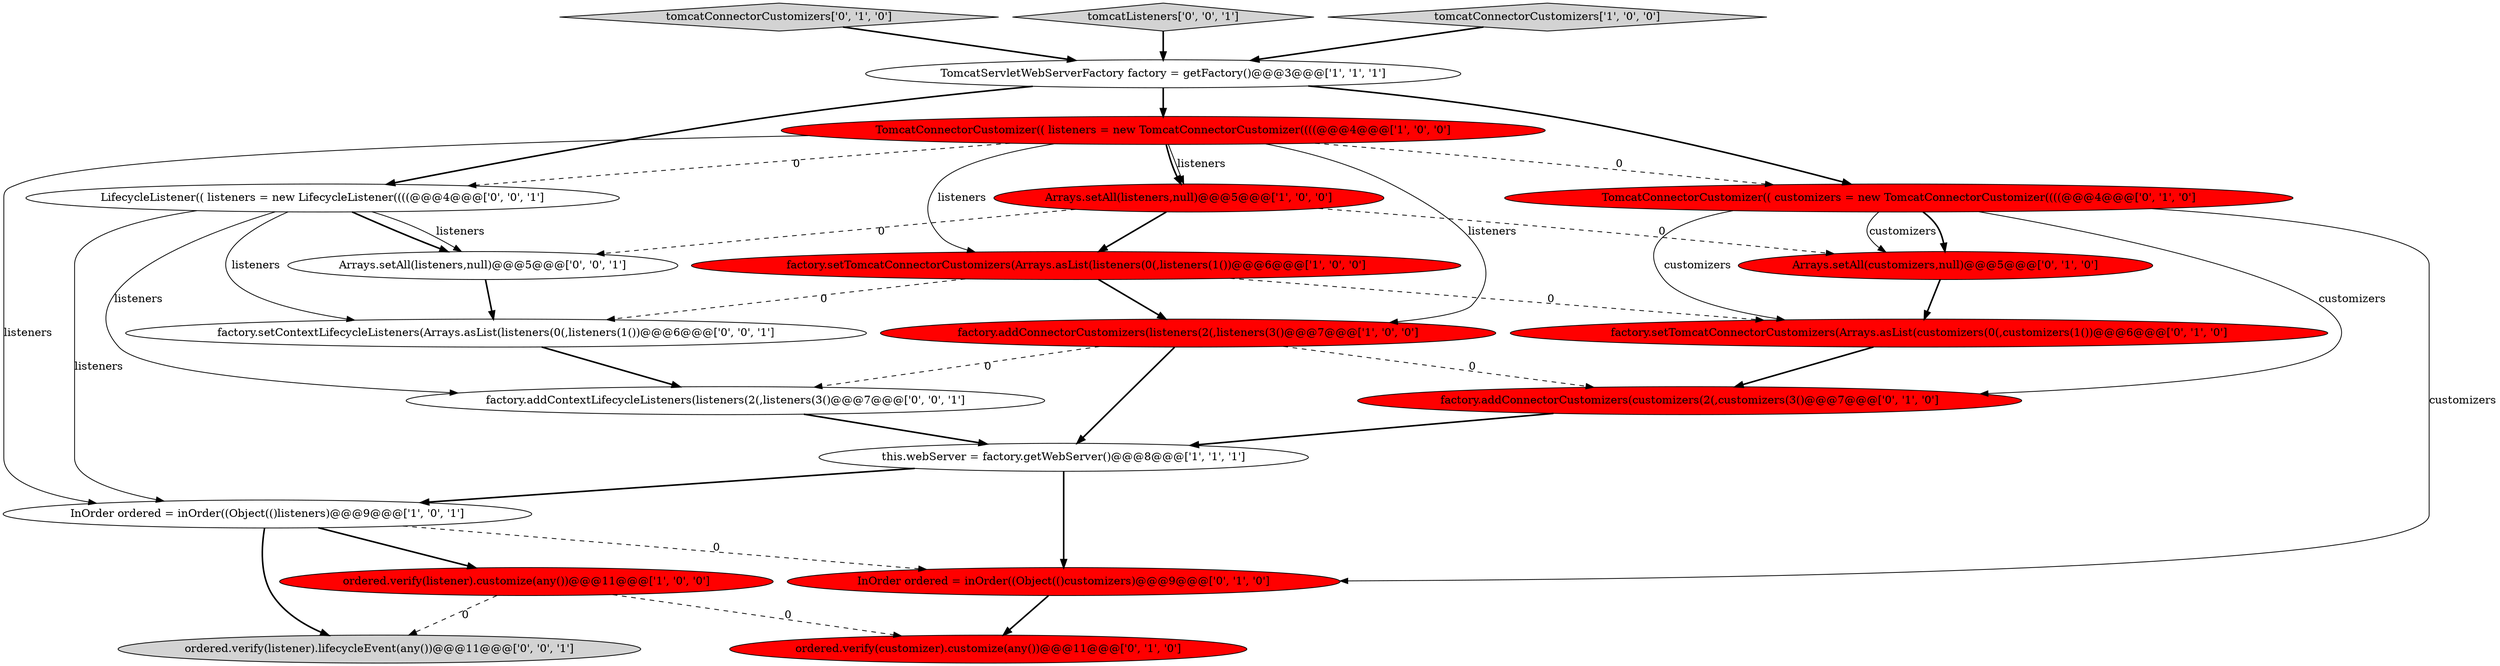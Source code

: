 digraph {
2 [style = filled, label = "Arrays.setAll(listeners,null)@@@5@@@['1', '0', '0']", fillcolor = red, shape = ellipse image = "AAA1AAABBB1BBB"];
14 [style = filled, label = "tomcatConnectorCustomizers['0', '1', '0']", fillcolor = lightgray, shape = diamond image = "AAA0AAABBB2BBB"];
6 [style = filled, label = "TomcatConnectorCustomizer(( listeners = new TomcatConnectorCustomizer((((@@@4@@@['1', '0', '0']", fillcolor = red, shape = ellipse image = "AAA1AAABBB1BBB"];
11 [style = filled, label = "factory.setTomcatConnectorCustomizers(Arrays.asList(customizers(0(,customizers(1())@@@6@@@['0', '1', '0']", fillcolor = red, shape = ellipse image = "AAA1AAABBB2BBB"];
19 [style = filled, label = "factory.setContextLifecycleListeners(Arrays.asList(listeners(0(,listeners(1())@@@6@@@['0', '0', '1']", fillcolor = white, shape = ellipse image = "AAA0AAABBB3BBB"];
8 [style = filled, label = "this.webServer = factory.getWebServer()@@@8@@@['1', '1', '1']", fillcolor = white, shape = ellipse image = "AAA0AAABBB1BBB"];
5 [style = filled, label = "InOrder ordered = inOrder((Object(()listeners)@@@9@@@['1', '0', '1']", fillcolor = white, shape = ellipse image = "AAA0AAABBB1BBB"];
0 [style = filled, label = "factory.addConnectorCustomizers(listeners(2(,listeners(3()@@@7@@@['1', '0', '0']", fillcolor = red, shape = ellipse image = "AAA1AAABBB1BBB"];
10 [style = filled, label = "ordered.verify(customizer).customize(any())@@@11@@@['0', '1', '0']", fillcolor = red, shape = ellipse image = "AAA1AAABBB2BBB"];
21 [style = filled, label = "tomcatListeners['0', '0', '1']", fillcolor = lightgray, shape = diamond image = "AAA0AAABBB3BBB"];
20 [style = filled, label = "Arrays.setAll(listeners,null)@@@5@@@['0', '0', '1']", fillcolor = white, shape = ellipse image = "AAA0AAABBB3BBB"];
7 [style = filled, label = "factory.setTomcatConnectorCustomizers(Arrays.asList(listeners(0(,listeners(1())@@@6@@@['1', '0', '0']", fillcolor = red, shape = ellipse image = "AAA1AAABBB1BBB"];
16 [style = filled, label = "factory.addContextLifecycleListeners(listeners(2(,listeners(3()@@@7@@@['0', '0', '1']", fillcolor = white, shape = ellipse image = "AAA0AAABBB3BBB"];
4 [style = filled, label = "ordered.verify(listener).customize(any())@@@11@@@['1', '0', '0']", fillcolor = red, shape = ellipse image = "AAA1AAABBB1BBB"];
17 [style = filled, label = "LifecycleListener(( listeners = new LifecycleListener((((@@@4@@@['0', '0', '1']", fillcolor = white, shape = ellipse image = "AAA0AAABBB3BBB"];
13 [style = filled, label = "factory.addConnectorCustomizers(customizers(2(,customizers(3()@@@7@@@['0', '1', '0']", fillcolor = red, shape = ellipse image = "AAA1AAABBB2BBB"];
12 [style = filled, label = "TomcatConnectorCustomizer(( customizers = new TomcatConnectorCustomizer((((@@@4@@@['0', '1', '0']", fillcolor = red, shape = ellipse image = "AAA1AAABBB2BBB"];
1 [style = filled, label = "TomcatServletWebServerFactory factory = getFactory()@@@3@@@['1', '1', '1']", fillcolor = white, shape = ellipse image = "AAA0AAABBB1BBB"];
18 [style = filled, label = "ordered.verify(listener).lifecycleEvent(any())@@@11@@@['0', '0', '1']", fillcolor = lightgray, shape = ellipse image = "AAA0AAABBB3BBB"];
15 [style = filled, label = "InOrder ordered = inOrder((Object(()customizers)@@@9@@@['0', '1', '0']", fillcolor = red, shape = ellipse image = "AAA1AAABBB2BBB"];
9 [style = filled, label = "Arrays.setAll(customizers,null)@@@5@@@['0', '1', '0']", fillcolor = red, shape = ellipse image = "AAA1AAABBB2BBB"];
3 [style = filled, label = "tomcatConnectorCustomizers['1', '0', '0']", fillcolor = lightgray, shape = diamond image = "AAA0AAABBB1BBB"];
4->18 [style = dashed, label="0"];
15->10 [style = bold, label=""];
17->19 [style = solid, label="listeners"];
2->20 [style = dashed, label="0"];
8->15 [style = bold, label=""];
9->11 [style = bold, label=""];
12->9 [style = solid, label="customizers"];
3->1 [style = bold, label=""];
16->8 [style = bold, label=""];
6->2 [style = solid, label="listeners"];
12->15 [style = solid, label="customizers"];
0->16 [style = dashed, label="0"];
7->11 [style = dashed, label="0"];
7->0 [style = bold, label=""];
6->17 [style = dashed, label="0"];
5->18 [style = bold, label=""];
12->9 [style = bold, label=""];
6->5 [style = solid, label="listeners"];
14->1 [style = bold, label=""];
1->17 [style = bold, label=""];
19->16 [style = bold, label=""];
6->2 [style = bold, label=""];
6->12 [style = dashed, label="0"];
12->11 [style = solid, label="customizers"];
1->6 [style = bold, label=""];
17->16 [style = solid, label="listeners"];
6->0 [style = solid, label="listeners"];
8->5 [style = bold, label=""];
7->19 [style = dashed, label="0"];
2->9 [style = dashed, label="0"];
12->13 [style = solid, label="customizers"];
11->13 [style = bold, label=""];
5->4 [style = bold, label=""];
21->1 [style = bold, label=""];
0->8 [style = bold, label=""];
0->13 [style = dashed, label="0"];
1->12 [style = bold, label=""];
17->5 [style = solid, label="listeners"];
2->7 [style = bold, label=""];
17->20 [style = solid, label="listeners"];
13->8 [style = bold, label=""];
4->10 [style = dashed, label="0"];
20->19 [style = bold, label=""];
6->7 [style = solid, label="listeners"];
5->15 [style = dashed, label="0"];
17->20 [style = bold, label=""];
}
